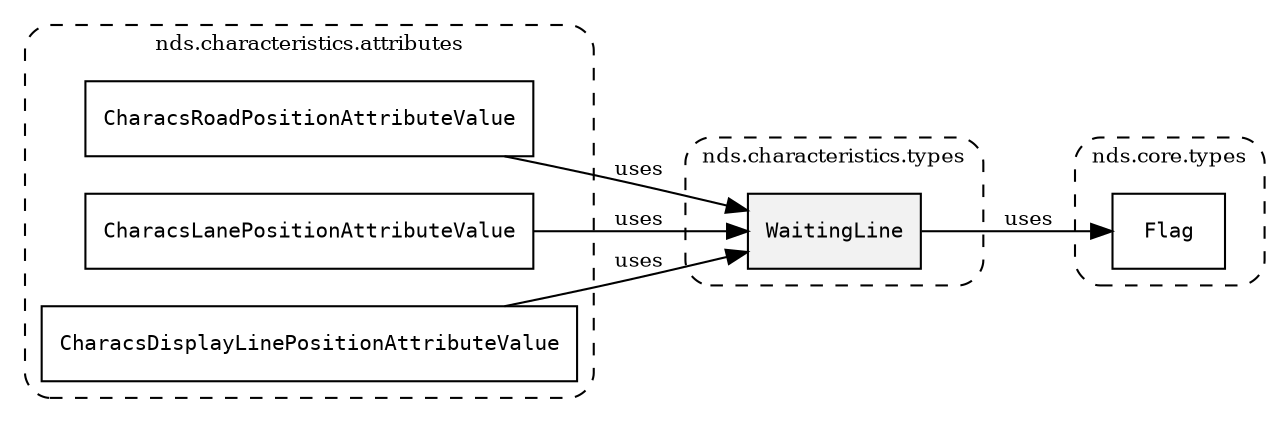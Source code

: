 /**
 * This dot file creates symbol collaboration diagram for WaitingLine.
 */
digraph ZSERIO
{
    node [shape=box, fontsize=10];
    rankdir="LR";
    fontsize=10;
    tooltip="WaitingLine collaboration diagram";

    subgraph "cluster_nds.characteristics.types"
    {
        style="dashed, rounded";
        label="nds.characteristics.types";
        tooltip="Package nds.characteristics.types";
        href="../../../content/packages/nds.characteristics.types.html#Package-nds-characteristics-types";
        target="_parent";

        "WaitingLine" [style="filled", fillcolor="#0000000D", target="_parent", label=<<font face="monospace"><table align="center" border="0" cellspacing="0" cellpadding="0"><tr><td href="../../../content/packages/nds.characteristics.types.html#Subtype-WaitingLine" title="Subtype defined in nds.characteristics.types">WaitingLine</td></tr></table></font>>];
    }

    subgraph "cluster_nds.core.types"
    {
        style="dashed, rounded";
        label="nds.core.types";
        tooltip="Package nds.core.types";
        href="../../../content/packages/nds.core.types.html#Package-nds-core-types";
        target="_parent";

        "Flag" [target="_parent", label=<<font face="monospace"><table align="center" border="0" cellspacing="0" cellpadding="0"><tr><td href="../../../content/packages/nds.core.types.html#Structure-Flag" title="Structure defined in nds.core.types">Flag</td></tr></table></font>>];
    }

    subgraph "cluster_nds.characteristics.attributes"
    {
        style="dashed, rounded";
        label="nds.characteristics.attributes";
        tooltip="Package nds.characteristics.attributes";
        href="../../../content/packages/nds.characteristics.attributes.html#Package-nds-characteristics-attributes";
        target="_parent";

        "CharacsRoadPositionAttributeValue" [target="_parent", label=<<font face="monospace"><table align="center" border="0" cellspacing="0" cellpadding="0"><tr><td href="../../../content/packages/nds.characteristics.attributes.html#Choice-CharacsRoadPositionAttributeValue" title="Choice defined in nds.characteristics.attributes">CharacsRoadPositionAttributeValue</td></tr></table></font>>];
        "CharacsLanePositionAttributeValue" [target="_parent", label=<<font face="monospace"><table align="center" border="0" cellspacing="0" cellpadding="0"><tr><td href="../../../content/packages/nds.characteristics.attributes.html#Choice-CharacsLanePositionAttributeValue" title="Choice defined in nds.characteristics.attributes">CharacsLanePositionAttributeValue</td></tr></table></font>>];
        "CharacsDisplayLinePositionAttributeValue" [target="_parent", label=<<font face="monospace"><table align="center" border="0" cellspacing="0" cellpadding="0"><tr><td href="../../../content/packages/nds.characteristics.attributes.html#Choice-CharacsDisplayLinePositionAttributeValue" title="Choice defined in nds.characteristics.attributes">CharacsDisplayLinePositionAttributeValue</td></tr></table></font>>];
    }

    "WaitingLine" -> "Flag" [label="uses", fontsize=10];
    "CharacsRoadPositionAttributeValue" -> "WaitingLine" [label="uses", fontsize=10];
    "CharacsLanePositionAttributeValue" -> "WaitingLine" [label="uses", fontsize=10];
    "CharacsDisplayLinePositionAttributeValue" -> "WaitingLine" [label="uses", fontsize=10];
}
